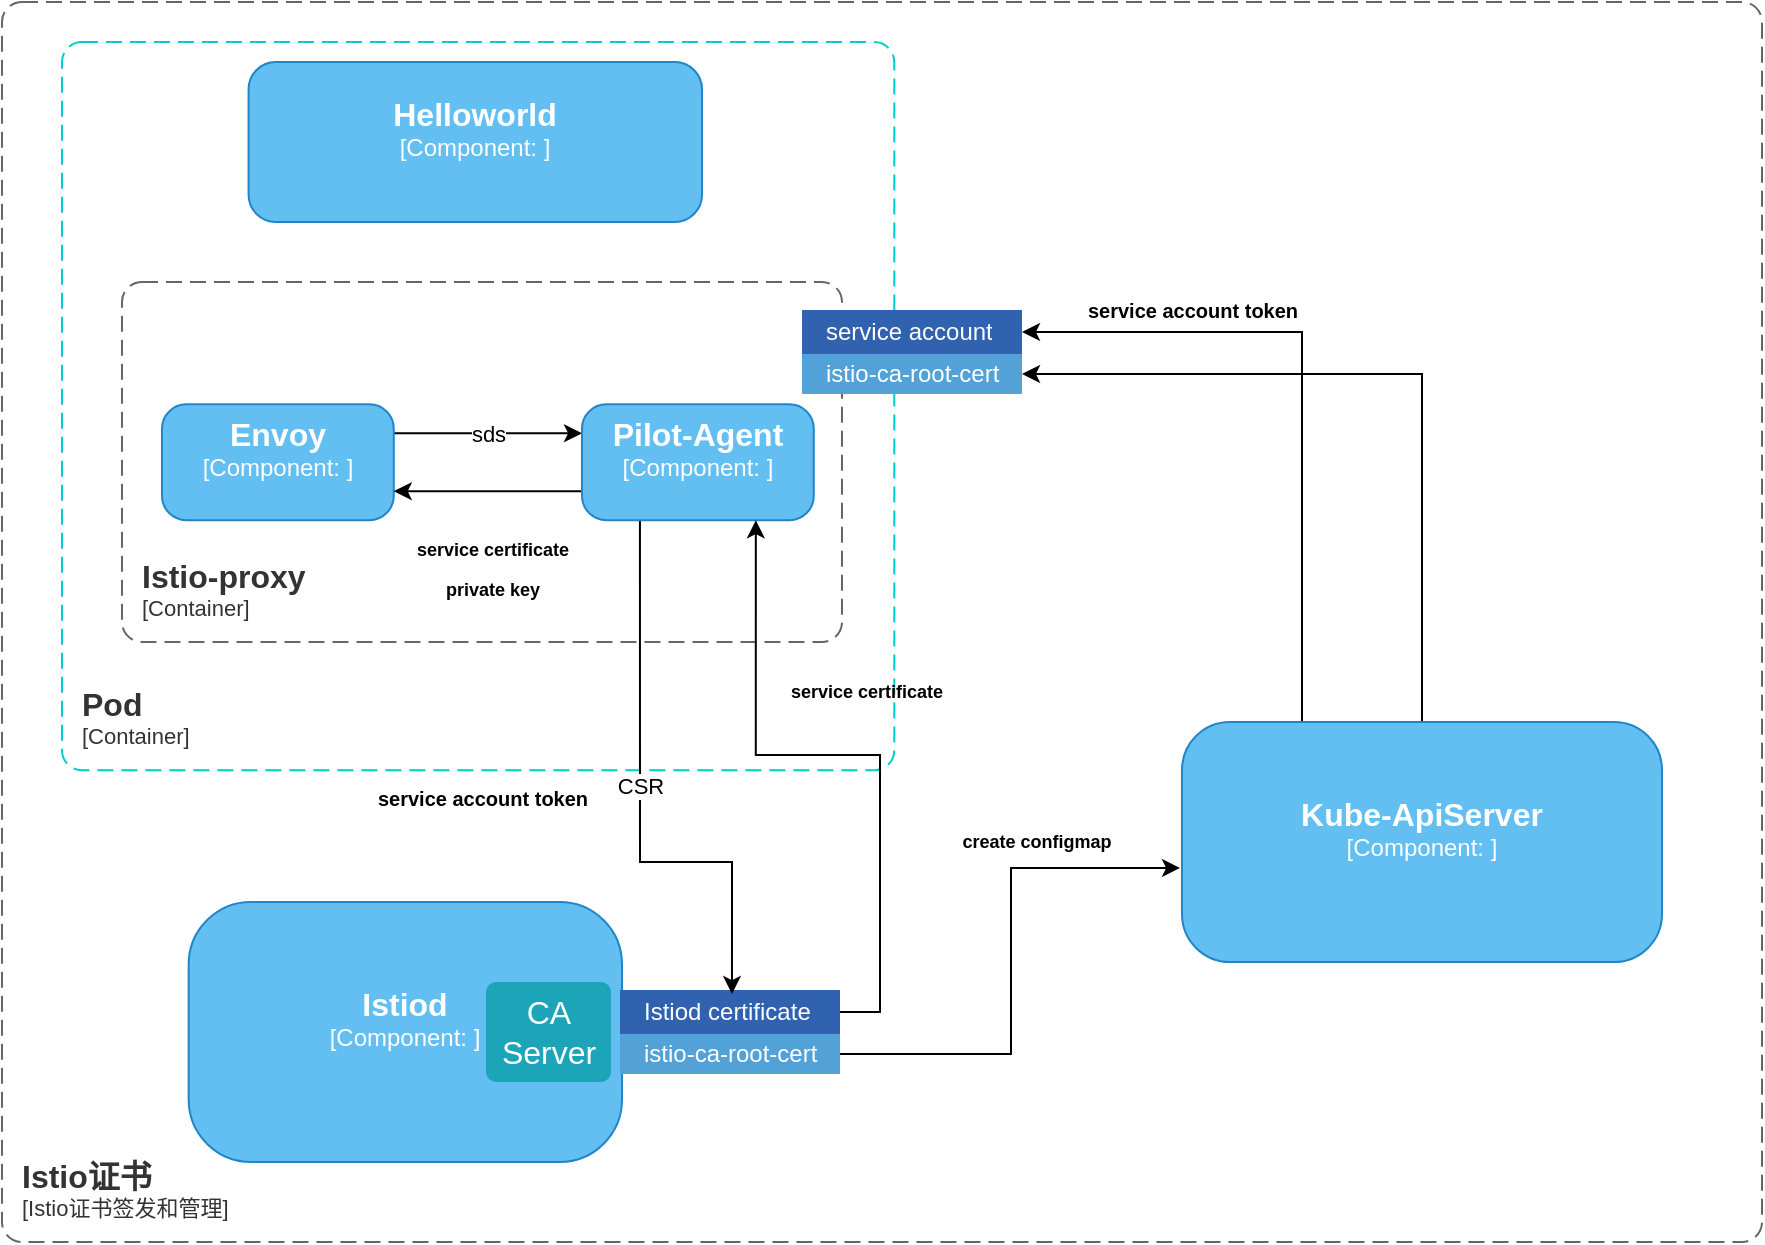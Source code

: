 <mxfile version="21.2.9" type="github">
  <diagram name="第 1 页" id="5hI7nDVe26Lt9nUhR6cd">
    <mxGraphModel dx="2261" dy="796" grid="1" gridSize="10" guides="1" tooltips="1" connect="1" arrows="1" fold="1" page="1" pageScale="1" pageWidth="827" pageHeight="1169" math="0" shadow="0">
      <root>
        <mxCell id="0" />
        <mxCell id="1" parent="0" />
        <object placeholders="1" c4Name="Istio证书" c4Type="SystemScopeBoundary" c4Application="Istio证书签发和管理" label="&lt;font style=&quot;font-size: 16px&quot;&gt;&lt;b&gt;&lt;div style=&quot;text-align: left&quot;&gt;%c4Name%&lt;/div&gt;&lt;/b&gt;&lt;/font&gt;&lt;div style=&quot;text-align: left&quot;&gt;[%c4Application%]&lt;/div&gt;" id="eOjaF7TuqYCyPpBF7IEi-1">
          <mxCell style="rounded=1;fontSize=11;whiteSpace=wrap;html=1;dashed=1;arcSize=20;fillColor=none;strokeColor=#666666;fontColor=#333333;labelBackgroundColor=none;align=left;verticalAlign=bottom;labelBorderColor=none;spacingTop=0;spacing=10;dashPattern=8 4;metaEdit=1;rotatable=0;perimeter=rectanglePerimeter;noLabel=0;labelPadding=0;allowArrows=0;connectable=0;expand=0;recursiveResize=0;editable=1;pointerEvents=0;absoluteArcSize=1;points=[[0.25,0,0],[0.5,0,0],[0.75,0,0],[1,0.25,0],[1,0.5,0],[1,0.75,0],[0.75,1,0],[0.5,1,0],[0.25,1,0],[0,0.75,0],[0,0.5,0],[0,0.25,0]];" vertex="1" parent="1">
            <mxGeometry x="-10" y="70" width="880" height="620" as="geometry" />
          </mxCell>
        </object>
        <object placeholders="1" c4Name="Istiod" c4Type="Component" c4Technology="" c4Description="" label="&lt;font style=&quot;font-size: 16px&quot;&gt;&lt;b&gt;%c4Name%&lt;/b&gt;&lt;/font&gt;&lt;div&gt;[%c4Type%: %c4Technology%]&lt;/div&gt;&lt;br&gt;&lt;div&gt;&lt;font style=&quot;font-size: 11px&quot;&gt;%c4Description%&lt;/font&gt;&lt;/div&gt;" id="eOjaF7TuqYCyPpBF7IEi-2">
          <mxCell style="rounded=1;whiteSpace=wrap;html=1;labelBackgroundColor=none;fillColor=#63BEF2;fontColor=#ffffff;align=center;arcSize=24;strokeColor=#2086C9;metaEdit=1;resizable=1;points=[[0.25,0,0],[0.5,0,0],[0.75,0,0],[1,0.25,0],[1,0.5,0],[1,0.75,0],[0.75,1,0],[0.5,1,0],[0.25,1,0],[0,0.75,0],[0,0.5,0],[0,0.25,0]];movable=1;rotatable=1;deletable=1;editable=1;locked=0;connectable=1;" vertex="1" parent="1">
            <mxGeometry x="83.33" y="520" width="216.67" height="130" as="geometry" />
          </mxCell>
        </object>
        <mxCell id="eOjaF7TuqYCyPpBF7IEi-3" value="CA Server" style="html=1;shadow=0;dashed=0;shape=mxgraph.bootstrap.rrect;rSize=5;strokeColor=none;strokeWidth=1;fillColor=#1CA5B8;fontColor=#FFFFFF;whiteSpace=wrap;align=center;verticalAlign=middle;spacingLeft=0;fontStyle=0;fontSize=16;spacing=5;" vertex="1" parent="1">
          <mxGeometry x="232" y="560" width="62.5" height="50" as="geometry" />
        </mxCell>
        <mxCell id="eOjaF7TuqYCyPpBF7IEi-17" value="" style="shape=table;startSize=44;container=1;collapsible=0;childLayout=tableLayout;fontSize=16;align=left;verticalAlign=top;fillColor=none;strokeColor=none;fontColor=#4D4D4D;fontStyle=1;spacingLeft=6;spacing=0;resizable=0;" vertex="1" parent="1">
          <mxGeometry x="299" y="520" width="110" height="86" as="geometry" />
        </mxCell>
        <mxCell id="eOjaF7TuqYCyPpBF7IEi-20" value="" style="shape=tableRow;horizontal=0;startSize=0;swimlaneHead=0;swimlaneBody=0;strokeColor=inherit;top=0;left=0;bottom=0;right=0;collapsible=0;dropTarget=0;fillColor=none;points=[[0,0.5],[1,0.5]];portConstraint=eastwest;fontSize=12;" vertex="1" parent="eOjaF7TuqYCyPpBF7IEi-17">
          <mxGeometry y="44" width="110" height="22" as="geometry" />
        </mxCell>
        <mxCell id="eOjaF7TuqYCyPpBF7IEi-21" value="Istiod certificate" style="shape=partialRectangle;html=1;whiteSpace=wrap;connectable=0;strokeColor=inherit;overflow=hidden;fillColor=#3162AF;top=0;left=0;bottom=0;right=0;pointerEvents=1;fontSize=12;align=left;fontColor=#FFFFFF;gradientColor=none;spacingLeft=10;spacingRight=4;" vertex="1" parent="eOjaF7TuqYCyPpBF7IEi-20">
          <mxGeometry width="110" height="22" as="geometry">
            <mxRectangle width="110" height="22" as="alternateBounds" />
          </mxGeometry>
        </mxCell>
        <mxCell id="eOjaF7TuqYCyPpBF7IEi-22" value="" style="shape=tableRow;horizontal=0;startSize=0;swimlaneHead=0;swimlaneBody=0;strokeColor=inherit;top=0;left=0;bottom=0;right=0;collapsible=0;dropTarget=0;fillColor=none;points=[[0,0.5],[1,0.5]];portConstraint=eastwest;fontSize=12;" vertex="1" parent="eOjaF7TuqYCyPpBF7IEi-17">
          <mxGeometry y="66" width="110" height="20" as="geometry" />
        </mxCell>
        <mxCell id="eOjaF7TuqYCyPpBF7IEi-23" value="istio-ca-root-cert" style="shape=partialRectangle;html=1;whiteSpace=wrap;connectable=0;strokeColor=inherit;overflow=hidden;fillColor=#52a2d8;top=0;left=0;bottom=0;right=0;pointerEvents=1;fontSize=12;align=left;fontColor=#FFFFFF;gradientColor=none;spacingLeft=10;spacingRight=4;" vertex="1" parent="eOjaF7TuqYCyPpBF7IEi-22">
          <mxGeometry width="110" height="20" as="geometry">
            <mxRectangle width="110" height="20" as="alternateBounds" />
          </mxGeometry>
        </mxCell>
        <mxCell id="eOjaF7TuqYCyPpBF7IEi-49" style="edgeStyle=orthogonalEdgeStyle;rounded=0;orthogonalLoop=1;jettySize=auto;html=1;exitX=0.5;exitY=0;exitDx=0;exitDy=0;exitPerimeter=0;entryX=1;entryY=0.5;entryDx=0;entryDy=0;" edge="1" parent="1" source="eOjaF7TuqYCyPpBF7IEi-30" target="eOjaF7TuqYCyPpBF7IEi-62">
          <mxGeometry relative="1" as="geometry">
            <mxPoint x="510" y="250" as="targetPoint" />
            <Array as="points">
              <mxPoint x="700" y="256" />
            </Array>
          </mxGeometry>
        </mxCell>
        <mxCell id="eOjaF7TuqYCyPpBF7IEi-64" style="edgeStyle=orthogonalEdgeStyle;rounded=0;orthogonalLoop=1;jettySize=auto;html=1;exitX=0.25;exitY=0;exitDx=0;exitDy=0;exitPerimeter=0;entryX=1;entryY=0.5;entryDx=0;entryDy=0;" edge="1" parent="1" source="eOjaF7TuqYCyPpBF7IEi-30" target="eOjaF7TuqYCyPpBF7IEi-60">
          <mxGeometry relative="1" as="geometry" />
        </mxCell>
        <object placeholders="1" c4Name="Kube-ApiServer" c4Type="Component" c4Technology="" c4Description="" label="&lt;font style=&quot;font-size: 16px&quot;&gt;&lt;b&gt;%c4Name%&lt;/b&gt;&lt;/font&gt;&lt;div&gt;[%c4Type%: %c4Technology%]&lt;/div&gt;&lt;br&gt;&lt;div&gt;&lt;font style=&quot;font-size: 11px&quot;&gt;%c4Description%&lt;/font&gt;&lt;/div&gt;" id="eOjaF7TuqYCyPpBF7IEi-30">
          <mxCell style="rounded=1;whiteSpace=wrap;html=1;labelBackgroundColor=none;fillColor=#63BEF2;fontColor=#ffffff;align=center;arcSize=20;strokeColor=#2086C9;metaEdit=1;resizable=0;points=[[0.25,0,0],[0.5,0,0],[0.75,0,0],[1,0.25,0],[1,0.5,0],[1,0.75,0],[0.75,1,0],[0.5,1,0],[0.25,1,0],[0,0.75,0],[0,0.5,0],[0,0.25,0]];" vertex="1" parent="1">
            <mxGeometry x="580" y="430" width="240" height="120" as="geometry" />
          </mxCell>
        </object>
        <mxCell id="eOjaF7TuqYCyPpBF7IEi-31" style="edgeStyle=orthogonalEdgeStyle;rounded=0;orthogonalLoop=1;jettySize=auto;html=1;exitX=1;exitY=0.5;exitDx=0;exitDy=0;entryX=-0.004;entryY=0.608;entryDx=0;entryDy=0;entryPerimeter=0;" edge="1" parent="1" source="eOjaF7TuqYCyPpBF7IEi-22" target="eOjaF7TuqYCyPpBF7IEi-30">
          <mxGeometry relative="1" as="geometry" />
        </mxCell>
        <mxCell id="eOjaF7TuqYCyPpBF7IEi-32" value="&lt;font style=&quot;font-size: 9px;&quot;&gt;create configmap&lt;/font&gt;" style="text;strokeColor=none;fillColor=none;html=1;fontSize=24;fontStyle=1;verticalAlign=middle;align=center;" vertex="1" parent="1">
          <mxGeometry x="482" y="475" width="50" height="20" as="geometry" />
        </mxCell>
        <object placeholders="1" c4Name="Pod" c4Type="ContainerScopeBoundary" c4Application="Container" label="&lt;font style=&quot;font-size: 16px&quot;&gt;&lt;b&gt;&lt;div style=&quot;text-align: left&quot;&gt;%c4Name%&lt;/div&gt;&lt;/b&gt;&lt;/font&gt;&lt;div style=&quot;text-align: left&quot;&gt;[%c4Application%]&lt;/div&gt;" id="eOjaF7TuqYCyPpBF7IEi-36">
          <mxCell style="rounded=1;fontSize=11;whiteSpace=wrap;html=1;dashed=1;arcSize=20;fillColor=none;strokeColor=#00CCCC;fontColor=#333333;labelBackgroundColor=none;align=left;verticalAlign=bottom;labelBorderColor=none;spacingTop=0;spacing=10;dashPattern=8 4;metaEdit=1;rotatable=0;perimeter=rectanglePerimeter;noLabel=0;labelPadding=0;allowArrows=0;connectable=0;expand=0;recursiveResize=0;editable=1;pointerEvents=0;absoluteArcSize=1;points=[[0.25,0,0],[0.5,0,0],[0.75,0,0],[1,0.25,0],[1,0.5,0],[1,0.75,0],[0.75,1,0],[0.5,1,0],[0.25,1,0],[0,0.75,0],[0,0.5,0],[0,0.25,0]];" vertex="1" parent="1">
            <mxGeometry x="20" y="90" width="416.15" height="364.12" as="geometry" />
          </mxCell>
        </object>
        <object placeholders="1" c4Name="Helloworld" c4Type="Component" c4Technology="" c4Description="" label="&lt;font style=&quot;font-size: 16px&quot;&gt;&lt;b&gt;%c4Name%&lt;/b&gt;&lt;/font&gt;&lt;div&gt;[%c4Type%: %c4Technology%]&lt;/div&gt;&lt;br&gt;&lt;div&gt;&lt;font style=&quot;font-size: 11px&quot;&gt;%c4Description%&lt;/font&gt;&lt;/div&gt;" id="eOjaF7TuqYCyPpBF7IEi-37">
          <mxCell style="rounded=1;whiteSpace=wrap;html=1;labelBackgroundColor=none;fillColor=#63BEF2;fontColor=#ffffff;align=center;arcSize=17;strokeColor=#2086C9;metaEdit=1;resizable=1;points=[[0.25,0,0],[0.5,0,0],[0.75,0,0],[1,0.25,0],[1,0.5,0],[1,0.75,0],[0.75,1,0],[0.5,1,0],[0.25,1,0],[0,0.75,0],[0,0.5,0],[0,0.25,0]];" vertex="1" parent="1">
            <mxGeometry x="113.29" y="100" width="226.71" height="80" as="geometry" />
          </mxCell>
        </object>
        <object placeholders="1" c4Name="Istio-proxy" c4Type="ContainerScopeBoundary" c4Application="Container" label="&lt;font style=&quot;font-size: 16px&quot;&gt;&lt;b&gt;&lt;div style=&quot;text-align: left&quot;&gt;%c4Name%&lt;/div&gt;&lt;/b&gt;&lt;/font&gt;&lt;div style=&quot;text-align: left&quot;&gt;[%c4Application%]&lt;/div&gt;" id="eOjaF7TuqYCyPpBF7IEi-39">
          <mxCell style="rounded=1;fontSize=11;whiteSpace=wrap;html=1;dashed=1;arcSize=20;fillColor=none;strokeColor=#666666;fontColor=#333333;labelBackgroundColor=none;align=left;verticalAlign=bottom;labelBorderColor=none;spacingTop=0;spacing=10;dashPattern=8 4;metaEdit=1;rotatable=0;perimeter=rectanglePerimeter;noLabel=0;labelPadding=0;allowArrows=0;connectable=0;expand=0;recursiveResize=0;editable=1;pointerEvents=0;absoluteArcSize=1;points=[[0.25,0,0],[0.5,0,0],[0.75,0,0],[1,0.25,0],[1,0.5,0],[1,0.75,0],[0.75,1,0],[0.5,1,0],[0.25,1,0],[0,0.75,0],[0,0.5,0],[0,0.25,0]];" vertex="1" parent="1">
            <mxGeometry x="50" y="210" width="360" height="180" as="geometry" />
          </mxCell>
        </object>
        <mxCell id="eOjaF7TuqYCyPpBF7IEi-42" value="sds" style="edgeStyle=orthogonalEdgeStyle;rounded=0;orthogonalLoop=1;jettySize=auto;html=1;exitX=1;exitY=0.25;exitDx=0;exitDy=0;exitPerimeter=0;entryX=0;entryY=0.25;entryDx=0;entryDy=0;entryPerimeter=0;" edge="1" parent="1" source="eOjaF7TuqYCyPpBF7IEi-40" target="eOjaF7TuqYCyPpBF7IEi-41">
          <mxGeometry relative="1" as="geometry">
            <Array as="points">
              <mxPoint x="233" y="286" />
              <mxPoint x="233" y="285" />
            </Array>
          </mxGeometry>
        </mxCell>
        <object placeholders="1" c4Name="Envoy" c4Type="Component" c4Technology="" c4Description="" label="&lt;font style=&quot;font-size: 16px&quot;&gt;&lt;b&gt;%c4Name%&lt;/b&gt;&lt;/font&gt;&lt;div&gt;[%c4Type%: %c4Technology%]&lt;/div&gt;&lt;br&gt;&lt;div&gt;&lt;font style=&quot;font-size: 11px&quot;&gt;%c4Description%&lt;/font&gt;&lt;/div&gt;" id="eOjaF7TuqYCyPpBF7IEi-40">
          <mxCell style="rounded=1;whiteSpace=wrap;html=1;labelBackgroundColor=none;fillColor=#63BEF2;fontColor=#ffffff;align=center;arcSize=21;strokeColor=#2086C9;metaEdit=1;resizable=1;points=[[0.25,0,0],[0.5,0,0],[0.75,0,0],[1,0.25,0],[1,0.5,0],[1,0.75,0],[0.75,1,0],[0.5,1,0],[0.25,1,0],[0,0.75,0],[0,0.5,0],[0,0.25,0]];" vertex="1" parent="1">
            <mxGeometry x="70" y="271.15" width="115.88" height="57.94" as="geometry" />
          </mxCell>
        </object>
        <mxCell id="eOjaF7TuqYCyPpBF7IEi-43" style="edgeStyle=orthogonalEdgeStyle;rounded=0;orthogonalLoop=1;jettySize=auto;html=1;exitX=0;exitY=0.75;exitDx=0;exitDy=0;exitPerimeter=0;entryX=1;entryY=0.75;entryDx=0;entryDy=0;entryPerimeter=0;" edge="1" parent="1" source="eOjaF7TuqYCyPpBF7IEi-41" target="eOjaF7TuqYCyPpBF7IEi-40">
          <mxGeometry relative="1" as="geometry" />
        </mxCell>
        <mxCell id="eOjaF7TuqYCyPpBF7IEi-51" style="edgeStyle=orthogonalEdgeStyle;rounded=0;orthogonalLoop=1;jettySize=auto;html=1;exitX=0.25;exitY=1;exitDx=0;exitDy=0;exitPerimeter=0;entryX=0.509;entryY=0.091;entryDx=0;entryDy=0;entryPerimeter=0;" edge="1" parent="1" source="eOjaF7TuqYCyPpBF7IEi-41" target="eOjaF7TuqYCyPpBF7IEi-20">
          <mxGeometry relative="1" as="geometry">
            <Array as="points">
              <mxPoint x="309" y="500" />
              <mxPoint x="355" y="500" />
            </Array>
          </mxGeometry>
        </mxCell>
        <mxCell id="eOjaF7TuqYCyPpBF7IEi-52" value="CSR" style="edgeLabel;html=1;align=center;verticalAlign=middle;resizable=0;points=[];" vertex="1" connectable="0" parent="eOjaF7TuqYCyPpBF7IEi-51">
          <mxGeometry x="-0.06" relative="1" as="geometry">
            <mxPoint as="offset" />
          </mxGeometry>
        </mxCell>
        <object placeholders="1" c4Name="Pilot-Agent" c4Type="Component" c4Technology="" c4Description="" label="&lt;font style=&quot;font-size: 16px&quot;&gt;&lt;b&gt;%c4Name%&lt;/b&gt;&lt;/font&gt;&lt;div&gt;[%c4Type%: %c4Technology%]&lt;/div&gt;&lt;br&gt;&lt;div&gt;&lt;font style=&quot;font-size: 11px&quot;&gt;%c4Description%&lt;/font&gt;&lt;/div&gt;" id="eOjaF7TuqYCyPpBF7IEi-41">
          <mxCell style="rounded=1;whiteSpace=wrap;html=1;labelBackgroundColor=none;fillColor=#63BEF2;fontColor=#ffffff;align=center;arcSize=21;strokeColor=#2086C9;metaEdit=1;resizable=1;points=[[0.25,0,0],[0.5,0,0],[0.75,0,0],[1,0.25,0],[1,0.5,0],[1,0.75,0],[0.75,1,0],[0.5,1,0],[0.25,1,0],[0,0.75,0],[0,0.5,0],[0,0.25,0]];" vertex="1" parent="1">
            <mxGeometry x="280" y="271.15" width="115.88" height="57.94" as="geometry" />
          </mxCell>
        </object>
        <mxCell id="eOjaF7TuqYCyPpBF7IEi-46" value="&lt;font style=&quot;font-size: 9px;&quot;&gt;service certificate&lt;/font&gt;" style="text;strokeColor=none;fillColor=none;html=1;fontSize=24;fontStyle=1;verticalAlign=middle;align=center;" vertex="1" parent="1">
          <mxGeometry x="210" y="329.09" width="50" height="20" as="geometry" />
        </mxCell>
        <mxCell id="eOjaF7TuqYCyPpBF7IEi-48" value="&lt;font style=&quot;font-size: 9px;&quot;&gt;private key&lt;/font&gt;" style="text;strokeColor=none;fillColor=none;html=1;fontSize=24;fontStyle=1;verticalAlign=middle;align=center;" vertex="1" parent="1">
          <mxGeometry x="210" y="349.09" width="50" height="20" as="geometry" />
        </mxCell>
        <mxCell id="eOjaF7TuqYCyPpBF7IEi-54" value="&lt;font size=&quot;1&quot;&gt;service account token&lt;/font&gt;" style="text;strokeColor=none;fillColor=none;html=1;fontSize=24;fontStyle=1;verticalAlign=middle;align=center;" vertex="1" parent="1">
          <mxGeometry x="204.5" y="454.12" width="50" height="20" as="geometry" />
        </mxCell>
        <mxCell id="eOjaF7TuqYCyPpBF7IEi-56" value="" style="edgeStyle=orthogonalEdgeStyle;rounded=0;orthogonalLoop=1;jettySize=auto;html=1;exitX=1;exitY=0.5;exitDx=0;exitDy=0;entryX=0.75;entryY=1;entryDx=0;entryDy=0;entryPerimeter=0;" edge="1" parent="1" source="eOjaF7TuqYCyPpBF7IEi-20" target="eOjaF7TuqYCyPpBF7IEi-41">
          <mxGeometry relative="1" as="geometry" />
        </mxCell>
        <mxCell id="eOjaF7TuqYCyPpBF7IEi-57" value="&lt;font style=&quot;font-size: 9px;&quot;&gt;service certificate&lt;/font&gt;" style="text;strokeColor=none;fillColor=none;html=1;fontSize=24;fontStyle=1;verticalAlign=middle;align=center;" vertex="1" parent="1">
          <mxGeometry x="397" y="400" width="50" height="20" as="geometry" />
        </mxCell>
        <mxCell id="eOjaF7TuqYCyPpBF7IEi-59" value="" style="shape=table;startSize=44;container=1;collapsible=0;childLayout=tableLayout;fontSize=16;align=left;verticalAlign=top;fillColor=none;strokeColor=none;fontColor=#4D4D4D;fontStyle=1;spacingLeft=6;spacing=0;resizable=0;" vertex="1" parent="1">
          <mxGeometry x="390" y="180" width="110" height="86" as="geometry" />
        </mxCell>
        <mxCell id="eOjaF7TuqYCyPpBF7IEi-60" value="" style="shape=tableRow;horizontal=0;startSize=0;swimlaneHead=0;swimlaneBody=0;strokeColor=inherit;top=0;left=0;bottom=0;right=0;collapsible=0;dropTarget=0;fillColor=none;points=[[0,0.5],[1,0.5]];portConstraint=eastwest;fontSize=12;" vertex="1" parent="eOjaF7TuqYCyPpBF7IEi-59">
          <mxGeometry y="44" width="110" height="22" as="geometry" />
        </mxCell>
        <mxCell id="eOjaF7TuqYCyPpBF7IEi-61" value="service account" style="shape=partialRectangle;html=1;whiteSpace=wrap;connectable=0;strokeColor=inherit;overflow=hidden;fillColor=#3162AF;top=0;left=0;bottom=0;right=0;pointerEvents=1;fontSize=12;align=left;fontColor=#FFFFFF;gradientColor=none;spacingLeft=10;spacingRight=4;" vertex="1" parent="eOjaF7TuqYCyPpBF7IEi-60">
          <mxGeometry width="110" height="22" as="geometry">
            <mxRectangle width="110" height="22" as="alternateBounds" />
          </mxGeometry>
        </mxCell>
        <mxCell id="eOjaF7TuqYCyPpBF7IEi-62" value="" style="shape=tableRow;horizontal=0;startSize=0;swimlaneHead=0;swimlaneBody=0;strokeColor=inherit;top=0;left=0;bottom=0;right=0;collapsible=0;dropTarget=0;fillColor=none;points=[[0,0.5],[1,0.5]];portConstraint=eastwest;fontSize=12;" vertex="1" parent="eOjaF7TuqYCyPpBF7IEi-59">
          <mxGeometry y="66" width="110" height="20" as="geometry" />
        </mxCell>
        <mxCell id="eOjaF7TuqYCyPpBF7IEi-63" value="istio-ca-root-cert" style="shape=partialRectangle;html=1;whiteSpace=wrap;connectable=0;strokeColor=inherit;overflow=hidden;fillColor=#52a2d8;top=0;left=0;bottom=0;right=0;pointerEvents=1;fontSize=12;align=left;fontColor=#FFFFFF;gradientColor=none;spacingLeft=10;spacingRight=4;" vertex="1" parent="eOjaF7TuqYCyPpBF7IEi-62">
          <mxGeometry width="110" height="20" as="geometry">
            <mxRectangle width="110" height="20" as="alternateBounds" />
          </mxGeometry>
        </mxCell>
        <mxCell id="eOjaF7TuqYCyPpBF7IEi-65" value="&lt;font size=&quot;1&quot;&gt;service account token&lt;/font&gt;" style="text;strokeColor=none;fillColor=none;html=1;fontSize=24;fontStyle=1;verticalAlign=middle;align=center;" vertex="1" parent="1">
          <mxGeometry x="560" y="210" width="50" height="20" as="geometry" />
        </mxCell>
      </root>
    </mxGraphModel>
  </diagram>
</mxfile>
